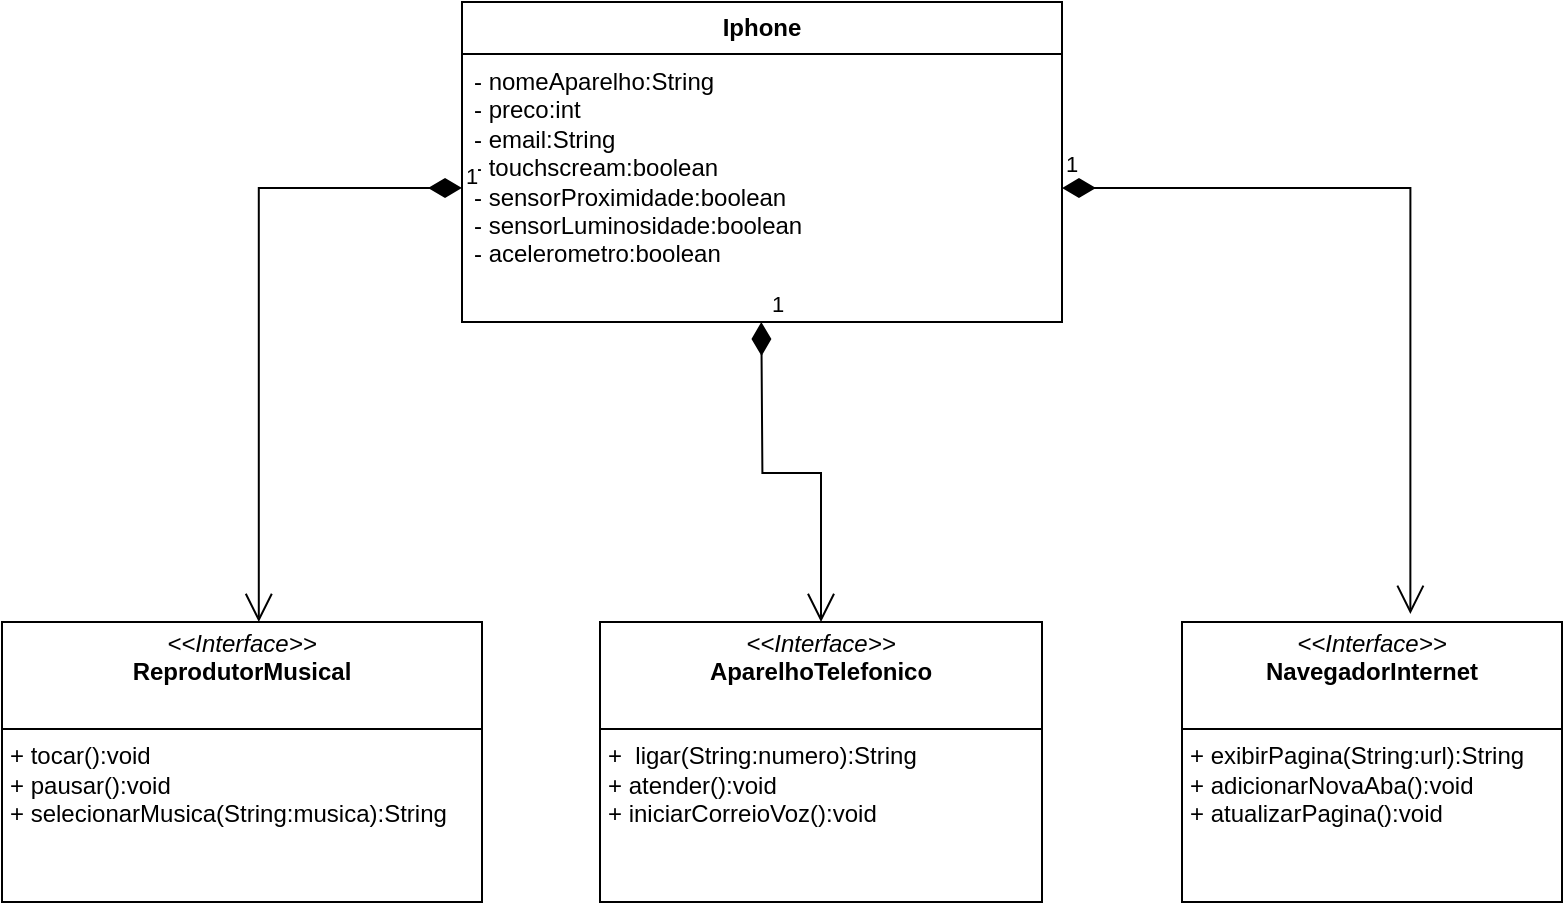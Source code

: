 <mxfile version="24.6.4" type="device">
  <diagram name="Página-1" id="YfOU6dgeNMtB3J6NQ0Zi">
    <mxGraphModel dx="982" dy="561" grid="1" gridSize="10" guides="1" tooltips="1" connect="1" arrows="1" fold="1" page="1" pageScale="1" pageWidth="827" pageHeight="1169" math="0" shadow="0">
      <root>
        <mxCell id="0" />
        <mxCell id="1" parent="0" />
        <mxCell id="wyRMI3ezNGtYZ2GRBq-B-19" value="&lt;b&gt;Iphone&lt;/b&gt;" style="swimlane;fontStyle=0;childLayout=stackLayout;horizontal=1;startSize=26;fillColor=none;horizontalStack=0;resizeParent=1;resizeParentMax=0;resizeLast=0;collapsible=1;marginBottom=0;whiteSpace=wrap;html=1;" vertex="1" parent="1">
          <mxGeometry x="250" y="260" width="300" height="160" as="geometry" />
        </mxCell>
        <mxCell id="wyRMI3ezNGtYZ2GRBq-B-21" value="&lt;span style=&quot;text-wrap: nowrap;&quot;&gt;- nomeAparelho:String&lt;/span&gt;&lt;br style=&quot;text-wrap: nowrap;&quot;&gt;&lt;span style=&quot;text-wrap: nowrap;&quot;&gt;- preco:int&lt;/span&gt;&lt;br style=&quot;text-wrap: nowrap;&quot;&gt;&lt;div style=&quot;text-wrap: nowrap;&quot;&gt;- email:String&lt;/div&gt;&lt;div style=&quot;text-wrap: nowrap;&quot;&gt;- touchscream:boolean&lt;/div&gt;&lt;div style=&quot;text-wrap: nowrap;&quot;&gt;- sensorProximidade:boolean&lt;/div&gt;&lt;div style=&quot;text-wrap: nowrap;&quot;&gt;- sensorLuminosidade:boolean&lt;/div&gt;&lt;div style=&quot;text-wrap: nowrap;&quot;&gt;- acelerometro:boolean&lt;/div&gt;" style="text;strokeColor=none;fillColor=none;align=left;verticalAlign=top;spacingLeft=4;spacingRight=4;overflow=hidden;rotatable=0;points=[[0,0.5],[1,0.5]];portConstraint=eastwest;whiteSpace=wrap;html=1;" vertex="1" parent="wyRMI3ezNGtYZ2GRBq-B-19">
          <mxGeometry y="26" width="300" height="134" as="geometry" />
        </mxCell>
        <mxCell id="wyRMI3ezNGtYZ2GRBq-B-29" value="&lt;p style=&quot;margin:0px;margin-top:4px;text-align:center;&quot;&gt;&lt;i&gt;&amp;lt;&amp;lt;Interface&amp;gt;&amp;gt;&lt;/i&gt;&lt;br&gt;&lt;b&gt;ReprodutorMusical&lt;/b&gt;&lt;/p&gt;&lt;p style=&quot;margin:0px;margin-left:4px;&quot;&gt;&lt;br&gt;&lt;/p&gt;&lt;hr size=&quot;1&quot; style=&quot;border-style:solid;&quot;&gt;&lt;p style=&quot;margin:0px;margin-left:4px;&quot;&gt;&lt;span style=&quot;background-color: initial;&quot;&gt;+ tocar():void&lt;/span&gt;&lt;/p&gt;&lt;p style=&quot;margin:0px;margin-left:4px;&quot;&gt;+ pausar():void&lt;/p&gt;&lt;p style=&quot;margin:0px;margin-left:4px;&quot;&gt;+ selecionarMusica(String:musica):String&lt;/p&gt;" style="verticalAlign=top;align=left;overflow=fill;html=1;whiteSpace=wrap;" vertex="1" parent="1">
          <mxGeometry x="20" y="570" width="240" height="140" as="geometry" />
        </mxCell>
        <mxCell id="wyRMI3ezNGtYZ2GRBq-B-30" value="&lt;p style=&quot;margin:0px;margin-top:4px;text-align:center;&quot;&gt;&lt;i&gt;&amp;lt;&amp;lt;Interface&amp;gt;&amp;gt;&lt;/i&gt;&lt;br&gt;&lt;b&gt;AparelhoTelefonico&lt;/b&gt;&lt;/p&gt;&lt;p style=&quot;margin:0px;margin-left:4px;&quot;&gt;&lt;br&gt;&lt;/p&gt;&lt;hr size=&quot;1&quot; style=&quot;border-style:solid;&quot;&gt;&lt;p style=&quot;margin:0px;margin-left:4px;&quot;&gt;+ &amp;nbsp;ligar(String:numero):String&lt;/p&gt;&lt;p style=&quot;margin:0px;margin-left:4px;&quot;&gt;+ atender():void&lt;/p&gt;&lt;p style=&quot;margin:0px;margin-left:4px;&quot;&gt;+ iniciarCorreioVoz():void&lt;/p&gt;" style="verticalAlign=top;align=left;overflow=fill;html=1;whiteSpace=wrap;" vertex="1" parent="1">
          <mxGeometry x="319" y="570" width="221" height="140" as="geometry" />
        </mxCell>
        <mxCell id="wyRMI3ezNGtYZ2GRBq-B-31" value="&lt;p style=&quot;margin:0px;margin-top:4px;text-align:center;&quot;&gt;&lt;i&gt;&amp;lt;&amp;lt;Interface&amp;gt;&amp;gt;&lt;/i&gt;&lt;br&gt;&lt;b&gt;NavegadorInternet&lt;/b&gt;&lt;/p&gt;&lt;p style=&quot;margin:0px;margin-left:4px;&quot;&gt;&lt;br&gt;&lt;/p&gt;&lt;hr size=&quot;1&quot; style=&quot;border-style:solid;&quot;&gt;&lt;p style=&quot;margin:0px;margin-left:4px;&quot;&gt;+ exibirPagina(String:url):String&lt;br&gt;+ adicionarNovaAba():void&lt;/p&gt;&lt;p style=&quot;margin:0px;margin-left:4px;&quot;&gt;+ atualizarPagina():void&lt;/p&gt;" style="verticalAlign=top;align=left;overflow=fill;html=1;whiteSpace=wrap;" vertex="1" parent="1">
          <mxGeometry x="610" y="570" width="190" height="140" as="geometry" />
        </mxCell>
        <mxCell id="wyRMI3ezNGtYZ2GRBq-B-32" value="1" style="endArrow=open;html=1;endSize=12;startArrow=diamondThin;startSize=14;startFill=1;edgeStyle=orthogonalEdgeStyle;align=left;verticalAlign=bottom;rounded=0;entryX=0.535;entryY=0;entryDx=0;entryDy=0;entryPerimeter=0;" edge="1" parent="1" source="wyRMI3ezNGtYZ2GRBq-B-21" target="wyRMI3ezNGtYZ2GRBq-B-29">
          <mxGeometry x="-1" y="3" relative="1" as="geometry">
            <mxPoint x="150" y="440" as="sourcePoint" />
            <mxPoint x="150" y="540" as="targetPoint" />
          </mxGeometry>
        </mxCell>
        <mxCell id="wyRMI3ezNGtYZ2GRBq-B-37" value="1" style="endArrow=open;html=1;endSize=12;startArrow=diamondThin;startSize=14;startFill=1;edgeStyle=orthogonalEdgeStyle;align=left;verticalAlign=bottom;rounded=0;entryX=0.601;entryY=-0.029;entryDx=0;entryDy=0;entryPerimeter=0;exitX=1;exitY=0.5;exitDx=0;exitDy=0;" edge="1" parent="1" source="wyRMI3ezNGtYZ2GRBq-B-21" target="wyRMI3ezNGtYZ2GRBq-B-31">
          <mxGeometry x="-1" y="3" relative="1" as="geometry">
            <mxPoint x="590" y="460" as="sourcePoint" />
            <mxPoint x="590" y="597" as="targetPoint" />
          </mxGeometry>
        </mxCell>
        <mxCell id="wyRMI3ezNGtYZ2GRBq-B-38" value="1" style="endArrow=open;html=1;endSize=12;startArrow=diamondThin;startSize=14;startFill=1;edgeStyle=orthogonalEdgeStyle;align=left;verticalAlign=bottom;rounded=0;" edge="1" parent="1" target="wyRMI3ezNGtYZ2GRBq-B-30">
          <mxGeometry x="-1" y="3" relative="1" as="geometry">
            <mxPoint x="399.66" y="420" as="sourcePoint" />
            <mxPoint x="399.66" y="557" as="targetPoint" />
          </mxGeometry>
        </mxCell>
      </root>
    </mxGraphModel>
  </diagram>
</mxfile>
